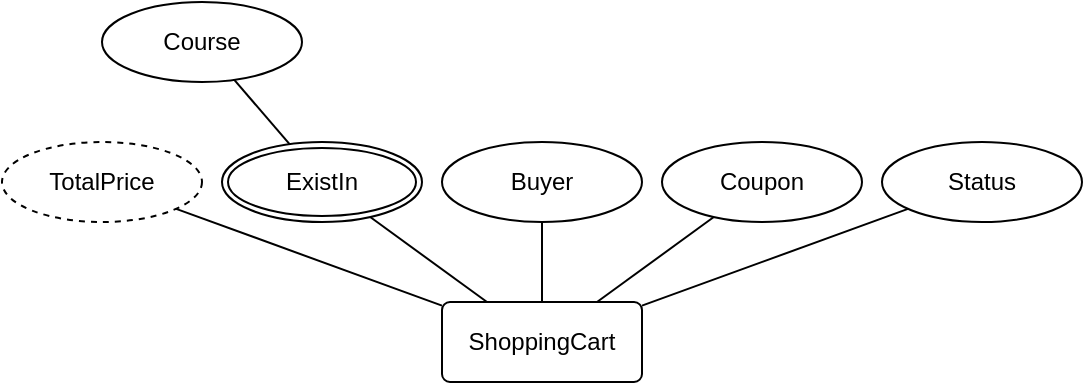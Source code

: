 <mxfile version="24.7.17">
  <diagram name="Page-1" id="02HSFHjdbONLHduDTO8H">
    <mxGraphModel dx="1322" dy="684" grid="1" gridSize="10" guides="1" tooltips="1" connect="1" arrows="1" fold="1" page="1" pageScale="1" pageWidth="850" pageHeight="1100" math="0" shadow="0">
      <root>
        <mxCell id="0" />
        <mxCell id="1" parent="0" />
        <mxCell id="62WXHgEx2YW_6uTmfGIS-1" value="ShoppingCart" style="rounded=1;arcSize=10;whiteSpace=wrap;html=1;align=center;" parent="1" vertex="1">
          <mxGeometry x="380" y="380" width="100" height="40" as="geometry" />
        </mxCell>
        <mxCell id="62WXHgEx2YW_6uTmfGIS-3" value="ExistIn" style="ellipse;shape=doubleEllipse;margin=3;whiteSpace=wrap;html=1;align=center;" parent="1" vertex="1">
          <mxGeometry x="270" y="300" width="100" height="40" as="geometry" />
        </mxCell>
        <mxCell id="62WXHgEx2YW_6uTmfGIS-4" value="Course" style="ellipse;whiteSpace=wrap;html=1;align=center;" parent="1" vertex="1">
          <mxGeometry x="210" y="230" width="100" height="40" as="geometry" />
        </mxCell>
        <mxCell id="62WXHgEx2YW_6uTmfGIS-5" value="" style="endArrow=none;html=1;rounded=0;" parent="1" source="62WXHgEx2YW_6uTmfGIS-3" target="62WXHgEx2YW_6uTmfGIS-1" edge="1">
          <mxGeometry relative="1" as="geometry">
            <mxPoint x="250" y="390" as="sourcePoint" />
            <mxPoint x="410" y="390" as="targetPoint" />
          </mxGeometry>
        </mxCell>
        <mxCell id="62WXHgEx2YW_6uTmfGIS-6" value="" style="endArrow=none;html=1;rounded=0;" parent="1" source="62WXHgEx2YW_6uTmfGIS-4" target="62WXHgEx2YW_6uTmfGIS-3" edge="1">
          <mxGeometry relative="1" as="geometry">
            <mxPoint x="331" y="346" as="sourcePoint" />
            <mxPoint x="400" y="380" as="targetPoint" />
          </mxGeometry>
        </mxCell>
        <mxCell id="62WXHgEx2YW_6uTmfGIS-8" value="Buyer" style="ellipse;whiteSpace=wrap;html=1;align=center;" parent="1" vertex="1">
          <mxGeometry x="380" y="300" width="100" height="40" as="geometry" />
        </mxCell>
        <mxCell id="62WXHgEx2YW_6uTmfGIS-9" value="" style="endArrow=none;html=1;rounded=0;" parent="1" source="62WXHgEx2YW_6uTmfGIS-8" target="62WXHgEx2YW_6uTmfGIS-1" edge="1">
          <mxGeometry relative="1" as="geometry">
            <mxPoint x="550" y="430" as="sourcePoint" />
            <mxPoint x="710" y="430" as="targetPoint" />
          </mxGeometry>
        </mxCell>
        <mxCell id="62WXHgEx2YW_6uTmfGIS-10" value="Coupon" style="ellipse;whiteSpace=wrap;html=1;align=center;" parent="1" vertex="1">
          <mxGeometry x="490" y="300" width="100" height="40" as="geometry" />
        </mxCell>
        <mxCell id="62WXHgEx2YW_6uTmfGIS-11" value="" style="endArrow=none;html=1;rounded=0;" parent="1" source="62WXHgEx2YW_6uTmfGIS-1" target="62WXHgEx2YW_6uTmfGIS-10" edge="1">
          <mxGeometry relative="1" as="geometry">
            <mxPoint x="500" y="380" as="sourcePoint" />
            <mxPoint x="660" y="380" as="targetPoint" />
          </mxGeometry>
        </mxCell>
        <mxCell id="62WXHgEx2YW_6uTmfGIS-12" value="Status" style="ellipse;whiteSpace=wrap;html=1;align=center;" parent="1" vertex="1">
          <mxGeometry x="600" y="300" width="100" height="40" as="geometry" />
        </mxCell>
        <mxCell id="62WXHgEx2YW_6uTmfGIS-13" value="" style="endArrow=none;html=1;rounded=0;" parent="1" source="62WXHgEx2YW_6uTmfGIS-1" target="62WXHgEx2YW_6uTmfGIS-12" edge="1">
          <mxGeometry relative="1" as="geometry">
            <mxPoint x="520" y="390" as="sourcePoint" />
            <mxPoint x="680" y="390" as="targetPoint" />
          </mxGeometry>
        </mxCell>
        <mxCell id="62WXHgEx2YW_6uTmfGIS-15" value="TotalPrice" style="ellipse;whiteSpace=wrap;html=1;align=center;dashed=1;" parent="1" vertex="1">
          <mxGeometry x="160" y="300" width="100" height="40" as="geometry" />
        </mxCell>
        <mxCell id="62WXHgEx2YW_6uTmfGIS-16" value="" style="endArrow=none;html=1;rounded=0;" parent="1" source="62WXHgEx2YW_6uTmfGIS-15" target="62WXHgEx2YW_6uTmfGIS-1" edge="1">
          <mxGeometry relative="1" as="geometry">
            <mxPoint x="230" y="390" as="sourcePoint" />
            <mxPoint x="390" y="390" as="targetPoint" />
          </mxGeometry>
        </mxCell>
      </root>
    </mxGraphModel>
  </diagram>
</mxfile>
